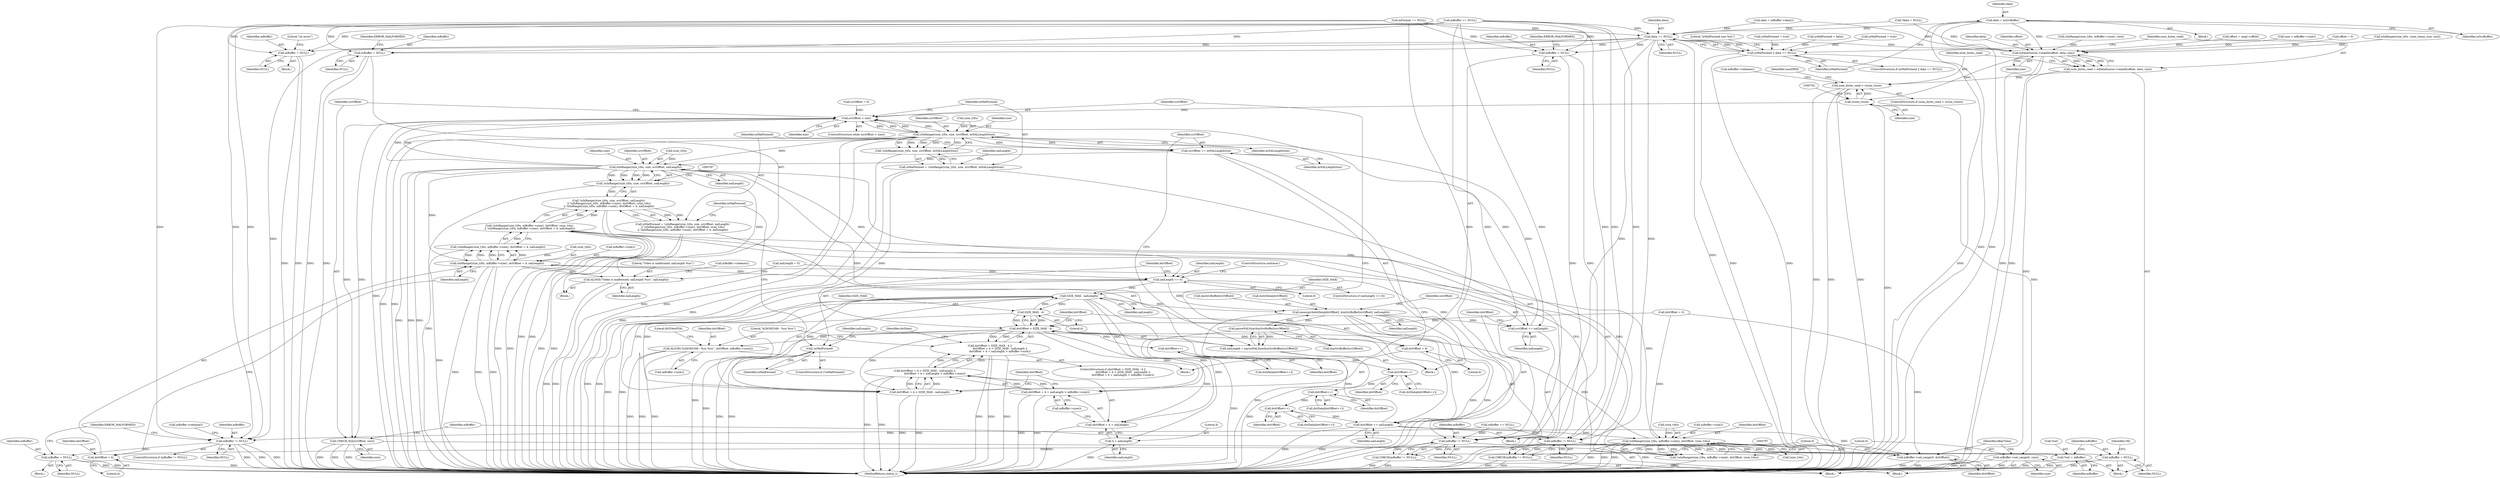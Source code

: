 digraph "0_Android_5403587a74aee2fb57076528c3927851531c8afb@pointer" {
"1000668" [label="(Call,data = mSrcBuffer)"];
"1000674" [label="(Call,data == NULL)"];
"1000672" [label="(Call,isMalFormed || data == NULL)"];
"1000682" [label="(Call,mBuffer != NULL)"];
"1000687" [label="(Call,mBuffer = NULL)"];
"1000694" [label="(Call,mDataSource->readAt(offset, data, size))"];
"1000692" [label="(Call,num_bytes_read = mDataSource->readAt(offset, data, size))"];
"1000699" [label="(Call,num_bytes_read < (ssize_t)size)"];
"1000701" [label="(Call,(ssize_t)size)"];
"1000720" [label="(Call,mBuffer->set_range(0, size))"];
"1000740" [label="(Call,srcOffset < size)"];
"1000747" [label="(Call,isInRange((size_t)0u, size, srcOffset, mNALLengthSize))"];
"1000746" [label="(Call,!isInRange((size_t)0u, size, srcOffset, mNALLengthSize))"];
"1000744" [label="(Call,isMalFormed = !isInRange((size_t)0u, size, srcOffset, mNALLengthSize))"];
"1000759" [label="(Call,!isMalFormed)"];
"1000769" [label="(Call,srcOffset += mNALLengthSize)"];
"1000776" [label="(Call,isInRange((size_t)0u, size, srcOffset, nalLength))"];
"1000775" [label="(Call,!isInRange((size_t)0u, size, srcOffset, nalLength))"];
"1000774" [label="(Call,!isInRange((size_t)0u, size, srcOffset, nalLength)\n || !isInRange((size_t)0u, mBuffer->size(), dstOffset, (size_t)4u)\n || !isInRange((size_t)0u, mBuffer->size(), dstOffset + 4, nalLength))"];
"1000772" [label="(Call,isMalFormed = !isInRange((size_t)0u, size, srcOffset, nalLength)\n || !isInRange((size_t)0u, mBuffer->size(), dstOffset, (size_t)4u)\n || !isInRange((size_t)0u, mBuffer->size(), dstOffset + 4, nalLength))"];
"1000795" [label="(Call,isInRange((size_t)0u, mBuffer->size(), dstOffset + 4, nalLength))"];
"1000794" [label="(Call,!isInRange((size_t)0u, mBuffer->size(), dstOffset + 4, nalLength))"];
"1000783" [label="(Call,!isInRange((size_t)0u, mBuffer->size(), dstOffset, (size_t)4u)\n || !isInRange((size_t)0u, mBuffer->size(), dstOffset + 4, nalLength))"];
"1000807" [label="(Call,ALOGE(\"Video is malformed; nalLength %zu\", nalLength))"];
"1000817" [label="(Call,nalLength == 0)"];
"1000834" [label="(Call,SIZE_MAX - nalLength)"];
"1000826" [label="(Call,SIZE_MAX - 4)"];
"1000824" [label="(Call,dstOffset > SIZE_MAX - 4)"];
"1000823" [label="(Call,dstOffset > SIZE_MAX - 4 ||\n                        dstOffset + 4 > SIZE_MAX - nalLength ||\n                        dstOffset + 4 + nalLength > mBuffer->size())"];
"1000830" [label="(Call,dstOffset + 4 > SIZE_MAX - nalLength)"];
"1000829" [label="(Call,dstOffset + 4 > SIZE_MAX - nalLength ||\n                        dstOffset + 4 + nalLength > mBuffer->size())"];
"1000831" [label="(Call,dstOffset + 4)"];
"1000837" [label="(Call,dstOffset + 4 + nalLength > mBuffer->size())"];
"1000838" [label="(Call,dstOffset + 4 + nalLength)"];
"1000845" [label="(Call,ALOGE(\"b/26365349 : %zu %zu\", dstOffset, mBuffer->size()))"];
"1000861" [label="(Call,dstOffset++)"];
"1000867" [label="(Call,dstOffset++)"];
"1000873" [label="(Call,dstOffset++)"];
"1000879" [label="(Call,dstOffset++)"];
"1000895" [label="(Call,dstOffset += nalLength)"];
"1000785" [label="(Call,isInRange((size_t)0u, mBuffer->size(), dstOffset, (size_t)4u))"];
"1000784" [label="(Call,!isInRange((size_t)0u, mBuffer->size(), dstOffset, (size_t)4u))"];
"1000800" [label="(Call,dstOffset + 4)"];
"1000905" [label="(Call,mBuffer->set_range(0, dstOffset))"];
"1000840" [label="(Call,4 + nalLength)"];
"1000882" [label="(Call,memcpy(&dstData[dstOffset], &mSrcBuffer[srcOffset], nalLength))"];
"1000764" [label="(Call,parseNALSize(&mSrcBuffer[srcOffset]))"];
"1000762" [label="(Call,nalLength = parseNALSize(&mSrcBuffer[srcOffset]))"];
"1000892" [label="(Call,srcOffset += nalLength)"];
"1000898" [label="(Call,CHECK_EQ(srcOffset, size))"];
"1000706" [label="(Call,mBuffer = NULL)"];
"1000717" [label="(Call,mBuffer != NULL)"];
"1000716" [label="(Call,CHECK(mBuffer != NULL))"];
"1000933" [label="(Call,*out = mBuffer)"];
"1000937" [label="(Call,mBuffer = NULL)"];
"1000811" [label="(Call,mBuffer = NULL)"];
"1000853" [label="(Call,mBuffer = NULL)"];
"1000902" [label="(Call,mBuffer != NULL)"];
"1000901" [label="(Call,CHECK(mBuffer != NULL))"];
"1000714" [label="(Identifier,usesDRM)"];
"1000796" [label="(Call,(size_t)0u)"];
"1000717" [label="(Call,mBuffer != NULL)"];
"1000784" [label="(Call,!isInRange((size_t)0u, mBuffer->size(), dstOffset, (size_t)4u))"];
"1000862" [label="(Identifier,dstOffset)"];
"1000741" [label="(Identifier,srcOffset)"];
"1000681" [label="(ControlStructure,if (mBuffer != NULL))"];
"1000827" [label="(Identifier,SIZE_MAX)"];
"1000877" [label="(Call,dstData[dstOffset++])"];
"1000696" [label="(Identifier,data)"];
"1000671" [label="(ControlStructure,if (isMalFormed || data == NULL))"];
"1000695" [label="(Identifier,offset)"];
"1000817" [label="(Call,nalLength == 0)"];
"1000688" [label="(Identifier,mBuffer)"];
"1000636" [label="(Call,data = mBuffer->data())"];
"1000839" [label="(Identifier,dstOffset)"];
"1000855" [label="(Identifier,NULL)"];
"1000747" [label="(Call,isInRange((size_t)0u, size, srcOffset, mNALLengthSize))"];
"1000909" [label="(Identifier,kKeyTime)"];
"1000861" [label="(Call,dstOffset++)"];
"1000608" [label="(Call,*data = NULL)"];
"1000724" [label="(Block,)"];
"1000732" [label="(Call,srcOffset = 0)"];
"1000843" [label="(Call,mBuffer->size())"];
"1000905" [label="(Call,mBuffer->set_range(0, dstOffset))"];
"1000753" [label="(Identifier,mNALLengthSize)"];
"1000867" [label="(Call,dstOffset++)"];
"1000904" [label="(Identifier,NULL)"];
"1000850" [label="(Literal,0x534e4554)"];
"1000780" [label="(Identifier,size)"];
"1000822" [label="(ControlStructure,if (dstOffset > SIZE_MAX - 4 ||\n                        dstOffset + 4 > SIZE_MAX - nalLength ||\n                        dstOffset + 4 + nalLength > mBuffer->size()))"];
"1000762" [label="(Call,nalLength = parseNALSize(&mSrcBuffer[srcOffset]))"];
"1000585" [label="(Block,)"];
"1000818" [label="(Identifier,nalLength)"];
"1000801" [label="(Identifier,dstOffset)"];
"1000893" [label="(Identifier,srcOffset)"];
"1000669" [label="(Identifier,data)"];
"1000800" [label="(Call,dstOffset + 4)"];
"1000821" [label="(ControlStructure,continue;)"];
"1000873" [label="(Call,dstOffset++)"];
"1000906" [label="(Literal,0)"];
"1000887" [label="(Call,&mSrcBuffer[srcOffset])"];
"1000675" [label="(Identifier,data)"];
"1000811" [label="(Call,mBuffer = NULL)"];
"1000685" [label="(Block,)"];
"1000772" [label="(Call,isMalFormed = !isInRange((size_t)0u, size, srcOffset, nalLength)\n || !isInRange((size_t)0u, mBuffer->size(), dstOffset, (size_t)4u)\n || !isInRange((size_t)0u, mBuffer->size(), dstOffset + 4, nalLength))"];
"1000755" [label="(Call,nalLength = 0)"];
"1000834" [label="(Call,SIZE_MAX - nalLength)"];
"1000791" [label="(Call,(size_t)4u)"];
"1000758" [label="(ControlStructure,if (!isMalFormed))"];
"1000897" [label="(Identifier,nalLength)"];
"1000683" [label="(Identifier,mBuffer)"];
"1000942" [label="(MethodReturn,status_t)"];
"1000819" [label="(Literal,0)"];
"1000799" [label="(Call,mBuffer->size())"];
"1000700" [label="(Identifier,num_bytes_read)"];
"1000752" [label="(Identifier,srcOffset)"];
"1000760" [label="(Identifier,isMalFormed)"];
"1000769" [label="(Call,srcOffset += mNALLengthSize)"];
"1000837" [label="(Call,dstOffset + 4 + nalLength > mBuffer->size())"];
"1000883" [label="(Call,&dstData[dstOffset])"];
"1000719" [label="(Identifier,NULL)"];
"1000740" [label="(Call,srcOffset < size)"];
"1000833" [label="(Literal,4)"];
"1000672" [label="(Call,isMalFormed || data == NULL)"];
"1000816" [label="(ControlStructure,if (nalLength == 0))"];
"1000631" [label="(Call,isMalFormed = true)"];
"1000848" [label="(Call,mBuffer->size())"];
"1000765" [label="(Call,&mSrcBuffer[srcOffset])"];
"1000853" [label="(Call,mBuffer = NULL)"];
"1000707" [label="(Identifier,mBuffer)"];
"1000805" [label="(Identifier,isMalFormed)"];
"1000847" [label="(Identifier,dstOffset)"];
"1000836" [label="(Identifier,nalLength)"];
"1000933" [label="(Call,*out = mBuffer)"];
"1000786" [label="(Call,(size_t)0u)"];
"1000682" [label="(Call,mBuffer != NULL)"];
"1000807" [label="(Call,ALOGE(\"Video is malformed; nalLength %zu\", nalLength))"];
"1000644" [label="(Call,mFormat == NULL)"];
"1000830" [label="(Call,dstOffset + 4 > SIZE_MAX - nalLength)"];
"1000748" [label="(Call,(size_t)0u)"];
"1000703" [label="(Identifier,size)"];
"1000670" [label="(Identifier,mSrcBuffer)"];
"1000802" [label="(Literal,4)"];
"1000624" [label="(Call,isInRange((size_t)0u, mBuffer->size(), size))"];
"1000941" [label="(Identifier,OK)"];
"1000835" [label="(Identifier,SIZE_MAX)"];
"1000854" [label="(Identifier,mBuffer)"];
"1000785" [label="(Call,isInRange((size_t)0u, mBuffer->size(), dstOffset, (size_t)4u))"];
"1000789" [label="(Call,mBuffer->size())"];
"1000794" [label="(Call,!isInRange((size_t)0u, mBuffer->size(), dstOffset + 4, nalLength))"];
"1000845" [label="(Call,ALOGE(\"b/26365349 : %zu %zu\", dstOffset, mBuffer->size()))"];
"1000859" [label="(Call,dstData[dstOffset++])"];
"1000894" [label="(Identifier,nalLength)"];
"1000901" [label="(Call,CHECK(mBuffer != NULL))"];
"1000721" [label="(Literal,0)"];
"1000874" [label="(Identifier,dstOffset)"];
"1000783" [label="(Call,!isInRange((size_t)0u, mBuffer->size(), dstOffset, (size_t)4u)\n || !isInRange((size_t)0u, mBuffer->size(), dstOffset + 4, nalLength))"];
"1000891" [label="(Identifier,nalLength)"];
"1000771" [label="(Identifier,mNALLengthSize)"];
"1000938" [label="(Identifier,mBuffer)"];
"1000710" [label="(Literal,\"i/o error\")"];
"1000763" [label="(Identifier,nalLength)"];
"1000936" [label="(Identifier,mBuffer)"];
"1000813" [label="(Identifier,NULL)"];
"1000810" [label="(Call,mBuffer->release())"];
"1000781" [label="(Identifier,srcOffset)"];
"1000303" [label="(Call,offset = smpl->offset)"];
"1000840" [label="(Call,4 + nalLength)"];
"1000761" [label="(Block,)"];
"1000934" [label="(Call,*out)"];
"1000880" [label="(Identifier,dstOffset)"];
"1000742" [label="(Identifier,size)"];
"1000902" [label="(Call,mBuffer != NULL)"];
"1000722" [label="(Identifier,size)"];
"1000829" [label="(Call,dstOffset + 4 > SIZE_MAX - nalLength ||\n                        dstOffset + 4 + nalLength > mBuffer->size())"];
"1000777" [label="(Call,(size_t)0u)"];
"1000939" [label="(Identifier,NULL)"];
"1000795" [label="(Call,isInRange((size_t)0u, mBuffer->size(), dstOffset + 4, nalLength))"];
"1000744" [label="(Call,isMalFormed = !isInRange((size_t)0u, size, srcOffset, mNALLengthSize))"];
"1000826" [label="(Call,SIZE_MAX - 4)"];
"1000776" [label="(Call,isInRange((size_t)0u, size, srcOffset, nalLength))"];
"1000860" [label="(Identifier,dstData)"];
"1000841" [label="(Literal,4)"];
"1000706" [label="(Call,mBuffer = NULL)"];
"1000699" [label="(Call,num_bytes_read < (ssize_t)size)"];
"1000937" [label="(Call,mBuffer = NULL)"];
"1000809" [label="(Identifier,nalLength)"];
"1000679" [label="(Literal,\"isMalFormed size %zu\")"];
"1000692" [label="(Call,num_bytes_read = mDataSource->readAt(offset, data, size))"];
"1000347" [label="(Call,size > mBuffer->size())"];
"1000896" [label="(Identifier,dstOffset)"];
"1000689" [label="(Identifier,NULL)"];
"1000704" [label="(Block,)"];
"1000715" [label="(Block,)"];
"1000684" [label="(Identifier,NULL)"];
"1000745" [label="(Identifier,isMalFormed)"];
"1000815" [label="(Identifier,ERROR_MALFORMED)"];
"1000705" [label="(Call,mBuffer->release())"];
"1000838" [label="(Call,dstOffset + 4 + nalLength)"];
"1000663" [label="(Call,isMalFormed = true)"];
"1000774" [label="(Call,!isInRange((size_t)0u, size, srcOffset, nalLength)\n || !isInRange((size_t)0u, mBuffer->size(), dstOffset, (size_t)4u)\n || !isInRange((size_t)0u, mBuffer->size(), dstOffset + 4, nalLength))"];
"1000825" [label="(Identifier,dstOffset)"];
"1000686" [label="(Call,mBuffer->release())"];
"1000708" [label="(Identifier,NULL)"];
"1000865" [label="(Call,dstData[dstOffset++])"];
"1000697" [label="(Identifier,size)"];
"1000756" [label="(Identifier,nalLength)"];
"1000759" [label="(Call,!isMalFormed)"];
"1000612" [label="(Call,isMalFormed = false)"];
"1000667" [label="(Block,)"];
"1000674" [label="(Call,data == NULL)"];
"1000846" [label="(Literal,\"b/26365349 : %zu %zu\")"];
"1000691" [label="(Identifier,ERROR_MALFORMED)"];
"1000842" [label="(Identifier,nalLength)"];
"1000903" [label="(Identifier,mBuffer)"];
"1000693" [label="(Identifier,num_bytes_read)"];
"1000739" [label="(ControlStructure,while (srcOffset < size))"];
"1000828" [label="(Literal,4)"];
"1000718" [label="(Identifier,mBuffer)"];
"1000857" [label="(Identifier,ERROR_MALFORMED)"];
"1000803" [label="(Identifier,nalLength)"];
"1000900" [label="(Identifier,size)"];
"1000868" [label="(Identifier,dstOffset)"];
"1000775" [label="(Call,!isInRange((size_t)0u, size, srcOffset, nalLength))"];
"1000694" [label="(Call,mDataSource->readAt(offset, data, size))"];
"1000701" [label="(Call,(ssize_t)size)"];
"1000698" [label="(ControlStructure,if (num_bytes_read < (ssize_t)size))"];
"1000871" [label="(Call,dstData[dstOffset++])"];
"1000751" [label="(Identifier,size)"];
"1000898" [label="(Call,CHECK_EQ(srcOffset, size))"];
"1000716" [label="(Call,CHECK(mBuffer != NULL))"];
"1000824" [label="(Call,dstOffset > SIZE_MAX - 4)"];
"1000743" [label="(Block,)"];
"1000879" [label="(Call,dstOffset++)"];
"1000892" [label="(Call,srcOffset += nalLength)"];
"1000907" [label="(Identifier,dstOffset)"];
"1000782" [label="(Identifier,nalLength)"];
"1000895" [label="(Call,dstOffset += nalLength)"];
"1000764" [label="(Call,parseNALSize(&mSrcBuffer[srcOffset]))"];
"1000255" [label="(Call,mBuffer == NULL)"];
"1000882" [label="(Call,memcpy(&dstData[dstOffset], &mSrcBuffer[srcOffset], nalLength))"];
"1000676" [label="(Identifier,NULL)"];
"1000790" [label="(Identifier,dstOffset)"];
"1000831" [label="(Call,dstOffset + 4)"];
"1000808" [label="(Literal,\"Video is malformed; nalLength %zu\")"];
"1000806" [label="(Block,)"];
"1000620" [label="(Call,mBuffer == NULL)"];
"1000238" [label="(Call,offset = 0)"];
"1000823" [label="(Call,dstOffset > SIZE_MAX - 4 ||\n                        dstOffset + 4 > SIZE_MAX - nalLength ||\n                        dstOffset + 4 + nalLength > mBuffer->size())"];
"1000654" [label="(Call,isInRange((size_t)0u, (size_t)max_size, size))"];
"1000746" [label="(Call,!isInRange((size_t)0u, size, srcOffset, mNALLengthSize))"];
"1000812" [label="(Identifier,mBuffer)"];
"1000832" [label="(Identifier,dstOffset)"];
"1000673" [label="(Identifier,isMalFormed)"];
"1000736" [label="(Call,dstOffset = 0)"];
"1000668" [label="(Call,data = mSrcBuffer)"];
"1000844" [label="(Block,)"];
"1000770" [label="(Identifier,srcOffset)"];
"1000899" [label="(Identifier,srcOffset)"];
"1000773" [label="(Identifier,isMalFormed)"];
"1000687" [label="(Call,mBuffer = NULL)"];
"1000720" [label="(Call,mBuffer->set_range(0, size))"];
"1000668" -> "1000667"  [label="AST: "];
"1000668" -> "1000670"  [label="CFG: "];
"1000669" -> "1000668"  [label="AST: "];
"1000670" -> "1000668"  [label="AST: "];
"1000673" -> "1000668"  [label="CFG: "];
"1000668" -> "1000942"  [label="DDG: "];
"1000668" -> "1000942"  [label="DDG: "];
"1000668" -> "1000674"  [label="DDG: "];
"1000668" -> "1000694"  [label="DDG: "];
"1000674" -> "1000672"  [label="AST: "];
"1000674" -> "1000676"  [label="CFG: "];
"1000675" -> "1000674"  [label="AST: "];
"1000676" -> "1000674"  [label="AST: "];
"1000672" -> "1000674"  [label="CFG: "];
"1000674" -> "1000942"  [label="DDG: "];
"1000674" -> "1000672"  [label="DDG: "];
"1000674" -> "1000672"  [label="DDG: "];
"1000636" -> "1000674"  [label="DDG: "];
"1000608" -> "1000674"  [label="DDG: "];
"1000620" -> "1000674"  [label="DDG: "];
"1000644" -> "1000674"  [label="DDG: "];
"1000674" -> "1000682"  [label="DDG: "];
"1000674" -> "1000694"  [label="DDG: "];
"1000674" -> "1000706"  [label="DDG: "];
"1000674" -> "1000717"  [label="DDG: "];
"1000674" -> "1000811"  [label="DDG: "];
"1000674" -> "1000853"  [label="DDG: "];
"1000674" -> "1000902"  [label="DDG: "];
"1000672" -> "1000671"  [label="AST: "];
"1000672" -> "1000673"  [label="CFG: "];
"1000673" -> "1000672"  [label="AST: "];
"1000679" -> "1000672"  [label="CFG: "];
"1000693" -> "1000672"  [label="CFG: "];
"1000672" -> "1000942"  [label="DDG: "];
"1000672" -> "1000942"  [label="DDG: "];
"1000672" -> "1000942"  [label="DDG: "];
"1000631" -> "1000672"  [label="DDG: "];
"1000663" -> "1000672"  [label="DDG: "];
"1000612" -> "1000672"  [label="DDG: "];
"1000682" -> "1000681"  [label="AST: "];
"1000682" -> "1000684"  [label="CFG: "];
"1000683" -> "1000682"  [label="AST: "];
"1000684" -> "1000682"  [label="AST: "];
"1000686" -> "1000682"  [label="CFG: "];
"1000691" -> "1000682"  [label="CFG: "];
"1000682" -> "1000942"  [label="DDG: "];
"1000682" -> "1000942"  [label="DDG: "];
"1000682" -> "1000942"  [label="DDG: "];
"1000620" -> "1000682"  [label="DDG: "];
"1000620" -> "1000682"  [label="DDG: "];
"1000255" -> "1000682"  [label="DDG: "];
"1000644" -> "1000682"  [label="DDG: "];
"1000682" -> "1000687"  [label="DDG: "];
"1000687" -> "1000685"  [label="AST: "];
"1000687" -> "1000689"  [label="CFG: "];
"1000688" -> "1000687"  [label="AST: "];
"1000689" -> "1000687"  [label="AST: "];
"1000691" -> "1000687"  [label="CFG: "];
"1000687" -> "1000942"  [label="DDG: "];
"1000687" -> "1000942"  [label="DDG: "];
"1000694" -> "1000692"  [label="AST: "];
"1000694" -> "1000697"  [label="CFG: "];
"1000695" -> "1000694"  [label="AST: "];
"1000696" -> "1000694"  [label="AST: "];
"1000697" -> "1000694"  [label="AST: "];
"1000692" -> "1000694"  [label="CFG: "];
"1000694" -> "1000942"  [label="DDG: "];
"1000694" -> "1000942"  [label="DDG: "];
"1000694" -> "1000692"  [label="DDG: "];
"1000694" -> "1000692"  [label="DDG: "];
"1000694" -> "1000692"  [label="DDG: "];
"1000238" -> "1000694"  [label="DDG: "];
"1000303" -> "1000694"  [label="DDG: "];
"1000636" -> "1000694"  [label="DDG: "];
"1000608" -> "1000694"  [label="DDG: "];
"1000624" -> "1000694"  [label="DDG: "];
"1000654" -> "1000694"  [label="DDG: "];
"1000347" -> "1000694"  [label="DDG: "];
"1000694" -> "1000701"  [label="DDG: "];
"1000692" -> "1000585"  [label="AST: "];
"1000693" -> "1000692"  [label="AST: "];
"1000700" -> "1000692"  [label="CFG: "];
"1000692" -> "1000942"  [label="DDG: "];
"1000692" -> "1000699"  [label="DDG: "];
"1000699" -> "1000698"  [label="AST: "];
"1000699" -> "1000701"  [label="CFG: "];
"1000700" -> "1000699"  [label="AST: "];
"1000701" -> "1000699"  [label="AST: "];
"1000705" -> "1000699"  [label="CFG: "];
"1000714" -> "1000699"  [label="CFG: "];
"1000699" -> "1000942"  [label="DDG: "];
"1000699" -> "1000942"  [label="DDG: "];
"1000699" -> "1000942"  [label="DDG: "];
"1000701" -> "1000699"  [label="DDG: "];
"1000701" -> "1000703"  [label="CFG: "];
"1000702" -> "1000701"  [label="AST: "];
"1000703" -> "1000701"  [label="AST: "];
"1000701" -> "1000942"  [label="DDG: "];
"1000701" -> "1000720"  [label="DDG: "];
"1000701" -> "1000740"  [label="DDG: "];
"1000720" -> "1000715"  [label="AST: "];
"1000720" -> "1000722"  [label="CFG: "];
"1000721" -> "1000720"  [label="AST: "];
"1000722" -> "1000720"  [label="AST: "];
"1000909" -> "1000720"  [label="CFG: "];
"1000720" -> "1000942"  [label="DDG: "];
"1000720" -> "1000942"  [label="DDG: "];
"1000740" -> "1000739"  [label="AST: "];
"1000740" -> "1000742"  [label="CFG: "];
"1000741" -> "1000740"  [label="AST: "];
"1000742" -> "1000740"  [label="AST: "];
"1000745" -> "1000740"  [label="CFG: "];
"1000899" -> "1000740"  [label="CFG: "];
"1000740" -> "1000942"  [label="DDG: "];
"1000892" -> "1000740"  [label="DDG: "];
"1000776" -> "1000740"  [label="DDG: "];
"1000776" -> "1000740"  [label="DDG: "];
"1000747" -> "1000740"  [label="DDG: "];
"1000747" -> "1000740"  [label="DDG: "];
"1000732" -> "1000740"  [label="DDG: "];
"1000740" -> "1000747"  [label="DDG: "];
"1000740" -> "1000747"  [label="DDG: "];
"1000740" -> "1000898"  [label="DDG: "];
"1000740" -> "1000898"  [label="DDG: "];
"1000747" -> "1000746"  [label="AST: "];
"1000747" -> "1000753"  [label="CFG: "];
"1000748" -> "1000747"  [label="AST: "];
"1000751" -> "1000747"  [label="AST: "];
"1000752" -> "1000747"  [label="AST: "];
"1000753" -> "1000747"  [label="AST: "];
"1000746" -> "1000747"  [label="CFG: "];
"1000747" -> "1000942"  [label="DDG: "];
"1000747" -> "1000942"  [label="DDG: "];
"1000747" -> "1000942"  [label="DDG: "];
"1000747" -> "1000942"  [label="DDG: "];
"1000747" -> "1000746"  [label="DDG: "];
"1000747" -> "1000746"  [label="DDG: "];
"1000747" -> "1000746"  [label="DDG: "];
"1000747" -> "1000746"  [label="DDG: "];
"1000748" -> "1000747"  [label="DDG: "];
"1000747" -> "1000769"  [label="DDG: "];
"1000747" -> "1000769"  [label="DDG: "];
"1000747" -> "1000776"  [label="DDG: "];
"1000747" -> "1000892"  [label="DDG: "];
"1000746" -> "1000744"  [label="AST: "];
"1000744" -> "1000746"  [label="CFG: "];
"1000746" -> "1000942"  [label="DDG: "];
"1000746" -> "1000744"  [label="DDG: "];
"1000744" -> "1000743"  [label="AST: "];
"1000745" -> "1000744"  [label="AST: "];
"1000756" -> "1000744"  [label="CFG: "];
"1000744" -> "1000942"  [label="DDG: "];
"1000744" -> "1000759"  [label="DDG: "];
"1000759" -> "1000758"  [label="AST: "];
"1000759" -> "1000760"  [label="CFG: "];
"1000760" -> "1000759"  [label="AST: "];
"1000763" -> "1000759"  [label="CFG: "];
"1000805" -> "1000759"  [label="CFG: "];
"1000759" -> "1000942"  [label="DDG: "];
"1000759" -> "1000942"  [label="DDG: "];
"1000769" -> "1000761"  [label="AST: "];
"1000769" -> "1000771"  [label="CFG: "];
"1000770" -> "1000769"  [label="AST: "];
"1000771" -> "1000769"  [label="AST: "];
"1000773" -> "1000769"  [label="CFG: "];
"1000769" -> "1000942"  [label="DDG: "];
"1000769" -> "1000776"  [label="DDG: "];
"1000776" -> "1000775"  [label="AST: "];
"1000776" -> "1000782"  [label="CFG: "];
"1000777" -> "1000776"  [label="AST: "];
"1000780" -> "1000776"  [label="AST: "];
"1000781" -> "1000776"  [label="AST: "];
"1000782" -> "1000776"  [label="AST: "];
"1000775" -> "1000776"  [label="CFG: "];
"1000776" -> "1000942"  [label="DDG: "];
"1000776" -> "1000942"  [label="DDG: "];
"1000776" -> "1000942"  [label="DDG: "];
"1000776" -> "1000775"  [label="DDG: "];
"1000776" -> "1000775"  [label="DDG: "];
"1000776" -> "1000775"  [label="DDG: "];
"1000776" -> "1000775"  [label="DDG: "];
"1000777" -> "1000776"  [label="DDG: "];
"1000762" -> "1000776"  [label="DDG: "];
"1000776" -> "1000795"  [label="DDG: "];
"1000776" -> "1000807"  [label="DDG: "];
"1000776" -> "1000817"  [label="DDG: "];
"1000776" -> "1000892"  [label="DDG: "];
"1000775" -> "1000774"  [label="AST: "];
"1000787" -> "1000775"  [label="CFG: "];
"1000774" -> "1000775"  [label="CFG: "];
"1000775" -> "1000942"  [label="DDG: "];
"1000775" -> "1000774"  [label="DDG: "];
"1000774" -> "1000772"  [label="AST: "];
"1000774" -> "1000783"  [label="CFG: "];
"1000783" -> "1000774"  [label="AST: "];
"1000772" -> "1000774"  [label="CFG: "];
"1000774" -> "1000942"  [label="DDG: "];
"1000774" -> "1000942"  [label="DDG: "];
"1000774" -> "1000772"  [label="DDG: "];
"1000774" -> "1000772"  [label="DDG: "];
"1000783" -> "1000774"  [label="DDG: "];
"1000783" -> "1000774"  [label="DDG: "];
"1000772" -> "1000761"  [label="AST: "];
"1000773" -> "1000772"  [label="AST: "];
"1000805" -> "1000772"  [label="CFG: "];
"1000772" -> "1000942"  [label="DDG: "];
"1000772" -> "1000942"  [label="DDG: "];
"1000795" -> "1000794"  [label="AST: "];
"1000795" -> "1000803"  [label="CFG: "];
"1000796" -> "1000795"  [label="AST: "];
"1000799" -> "1000795"  [label="AST: "];
"1000800" -> "1000795"  [label="AST: "];
"1000803" -> "1000795"  [label="AST: "];
"1000794" -> "1000795"  [label="CFG: "];
"1000795" -> "1000942"  [label="DDG: "];
"1000795" -> "1000942"  [label="DDG: "];
"1000795" -> "1000942"  [label="DDG: "];
"1000795" -> "1000794"  [label="DDG: "];
"1000795" -> "1000794"  [label="DDG: "];
"1000795" -> "1000794"  [label="DDG: "];
"1000795" -> "1000794"  [label="DDG: "];
"1000796" -> "1000795"  [label="DDG: "];
"1000785" -> "1000795"  [label="DDG: "];
"1000795" -> "1000807"  [label="DDG: "];
"1000795" -> "1000817"  [label="DDG: "];
"1000794" -> "1000783"  [label="AST: "];
"1000783" -> "1000794"  [label="CFG: "];
"1000794" -> "1000942"  [label="DDG: "];
"1000794" -> "1000783"  [label="DDG: "];
"1000783" -> "1000784"  [label="CFG: "];
"1000784" -> "1000783"  [label="AST: "];
"1000783" -> "1000942"  [label="DDG: "];
"1000783" -> "1000942"  [label="DDG: "];
"1000784" -> "1000783"  [label="DDG: "];
"1000807" -> "1000806"  [label="AST: "];
"1000807" -> "1000809"  [label="CFG: "];
"1000808" -> "1000807"  [label="AST: "];
"1000809" -> "1000807"  [label="AST: "];
"1000810" -> "1000807"  [label="CFG: "];
"1000807" -> "1000942"  [label="DDG: "];
"1000807" -> "1000942"  [label="DDG: "];
"1000755" -> "1000807"  [label="DDG: "];
"1000817" -> "1000816"  [label="AST: "];
"1000817" -> "1000819"  [label="CFG: "];
"1000818" -> "1000817"  [label="AST: "];
"1000819" -> "1000817"  [label="AST: "];
"1000821" -> "1000817"  [label="CFG: "];
"1000825" -> "1000817"  [label="CFG: "];
"1000817" -> "1000942"  [label="DDG: "];
"1000817" -> "1000942"  [label="DDG: "];
"1000755" -> "1000817"  [label="DDG: "];
"1000817" -> "1000834"  [label="DDG: "];
"1000817" -> "1000882"  [label="DDG: "];
"1000834" -> "1000830"  [label="AST: "];
"1000834" -> "1000836"  [label="CFG: "];
"1000835" -> "1000834"  [label="AST: "];
"1000836" -> "1000834"  [label="AST: "];
"1000830" -> "1000834"  [label="CFG: "];
"1000834" -> "1000942"  [label="DDG: "];
"1000834" -> "1000942"  [label="DDG: "];
"1000834" -> "1000826"  [label="DDG: "];
"1000834" -> "1000830"  [label="DDG: "];
"1000834" -> "1000830"  [label="DDG: "];
"1000826" -> "1000834"  [label="DDG: "];
"1000834" -> "1000837"  [label="DDG: "];
"1000834" -> "1000838"  [label="DDG: "];
"1000834" -> "1000840"  [label="DDG: "];
"1000834" -> "1000882"  [label="DDG: "];
"1000826" -> "1000824"  [label="AST: "];
"1000826" -> "1000828"  [label="CFG: "];
"1000827" -> "1000826"  [label="AST: "];
"1000828" -> "1000826"  [label="AST: "];
"1000824" -> "1000826"  [label="CFG: "];
"1000826" -> "1000942"  [label="DDG: "];
"1000826" -> "1000824"  [label="DDG: "];
"1000826" -> "1000824"  [label="DDG: "];
"1000824" -> "1000823"  [label="AST: "];
"1000825" -> "1000824"  [label="AST: "];
"1000832" -> "1000824"  [label="CFG: "];
"1000823" -> "1000824"  [label="CFG: "];
"1000824" -> "1000942"  [label="DDG: "];
"1000824" -> "1000823"  [label="DDG: "];
"1000824" -> "1000823"  [label="DDG: "];
"1000785" -> "1000824"  [label="DDG: "];
"1000736" -> "1000824"  [label="DDG: "];
"1000895" -> "1000824"  [label="DDG: "];
"1000824" -> "1000830"  [label="DDG: "];
"1000824" -> "1000831"  [label="DDG: "];
"1000824" -> "1000837"  [label="DDG: "];
"1000824" -> "1000838"  [label="DDG: "];
"1000824" -> "1000845"  [label="DDG: "];
"1000824" -> "1000861"  [label="DDG: "];
"1000823" -> "1000822"  [label="AST: "];
"1000823" -> "1000829"  [label="CFG: "];
"1000829" -> "1000823"  [label="AST: "];
"1000846" -> "1000823"  [label="CFG: "];
"1000860" -> "1000823"  [label="CFG: "];
"1000823" -> "1000942"  [label="DDG: "];
"1000823" -> "1000942"  [label="DDG: "];
"1000823" -> "1000942"  [label="DDG: "];
"1000829" -> "1000823"  [label="DDG: "];
"1000829" -> "1000823"  [label="DDG: "];
"1000830" -> "1000829"  [label="AST: "];
"1000831" -> "1000830"  [label="AST: "];
"1000839" -> "1000830"  [label="CFG: "];
"1000829" -> "1000830"  [label="CFG: "];
"1000830" -> "1000942"  [label="DDG: "];
"1000830" -> "1000942"  [label="DDG: "];
"1000830" -> "1000829"  [label="DDG: "];
"1000830" -> "1000829"  [label="DDG: "];
"1000829" -> "1000837"  [label="CFG: "];
"1000837" -> "1000829"  [label="AST: "];
"1000829" -> "1000942"  [label="DDG: "];
"1000829" -> "1000942"  [label="DDG: "];
"1000837" -> "1000829"  [label="DDG: "];
"1000837" -> "1000829"  [label="DDG: "];
"1000831" -> "1000833"  [label="CFG: "];
"1000832" -> "1000831"  [label="AST: "];
"1000833" -> "1000831"  [label="AST: "];
"1000835" -> "1000831"  [label="CFG: "];
"1000837" -> "1000843"  [label="CFG: "];
"1000838" -> "1000837"  [label="AST: "];
"1000843" -> "1000837"  [label="AST: "];
"1000837" -> "1000942"  [label="DDG: "];
"1000837" -> "1000942"  [label="DDG: "];
"1000838" -> "1000840"  [label="CFG: "];
"1000839" -> "1000838"  [label="AST: "];
"1000840" -> "1000838"  [label="AST: "];
"1000843" -> "1000838"  [label="CFG: "];
"1000838" -> "1000942"  [label="DDG: "];
"1000845" -> "1000844"  [label="AST: "];
"1000845" -> "1000848"  [label="CFG: "];
"1000846" -> "1000845"  [label="AST: "];
"1000847" -> "1000845"  [label="AST: "];
"1000848" -> "1000845"  [label="AST: "];
"1000850" -> "1000845"  [label="CFG: "];
"1000845" -> "1000942"  [label="DDG: "];
"1000845" -> "1000942"  [label="DDG: "];
"1000845" -> "1000942"  [label="DDG: "];
"1000861" -> "1000859"  [label="AST: "];
"1000861" -> "1000862"  [label="CFG: "];
"1000862" -> "1000861"  [label="AST: "];
"1000859" -> "1000861"  [label="CFG: "];
"1000861" -> "1000867"  [label="DDG: "];
"1000867" -> "1000865"  [label="AST: "];
"1000867" -> "1000868"  [label="CFG: "];
"1000868" -> "1000867"  [label="AST: "];
"1000865" -> "1000867"  [label="CFG: "];
"1000867" -> "1000873"  [label="DDG: "];
"1000873" -> "1000871"  [label="AST: "];
"1000873" -> "1000874"  [label="CFG: "];
"1000874" -> "1000873"  [label="AST: "];
"1000871" -> "1000873"  [label="CFG: "];
"1000873" -> "1000879"  [label="DDG: "];
"1000879" -> "1000877"  [label="AST: "];
"1000879" -> "1000880"  [label="CFG: "];
"1000880" -> "1000879"  [label="AST: "];
"1000877" -> "1000879"  [label="CFG: "];
"1000879" -> "1000895"  [label="DDG: "];
"1000895" -> "1000743"  [label="AST: "];
"1000895" -> "1000897"  [label="CFG: "];
"1000896" -> "1000895"  [label="AST: "];
"1000897" -> "1000895"  [label="AST: "];
"1000741" -> "1000895"  [label="CFG: "];
"1000895" -> "1000942"  [label="DDG: "];
"1000895" -> "1000942"  [label="DDG: "];
"1000895" -> "1000785"  [label="DDG: "];
"1000882" -> "1000895"  [label="DDG: "];
"1000895" -> "1000905"  [label="DDG: "];
"1000785" -> "1000784"  [label="AST: "];
"1000785" -> "1000791"  [label="CFG: "];
"1000786" -> "1000785"  [label="AST: "];
"1000789" -> "1000785"  [label="AST: "];
"1000790" -> "1000785"  [label="AST: "];
"1000791" -> "1000785"  [label="AST: "];
"1000784" -> "1000785"  [label="CFG: "];
"1000785" -> "1000942"  [label="DDG: "];
"1000785" -> "1000942"  [label="DDG: "];
"1000785" -> "1000942"  [label="DDG: "];
"1000785" -> "1000942"  [label="DDG: "];
"1000785" -> "1000784"  [label="DDG: "];
"1000785" -> "1000784"  [label="DDG: "];
"1000785" -> "1000784"  [label="DDG: "];
"1000785" -> "1000784"  [label="DDG: "];
"1000786" -> "1000785"  [label="DDG: "];
"1000736" -> "1000785"  [label="DDG: "];
"1000791" -> "1000785"  [label="DDG: "];
"1000785" -> "1000800"  [label="DDG: "];
"1000785" -> "1000905"  [label="DDG: "];
"1000797" -> "1000784"  [label="CFG: "];
"1000784" -> "1000942"  [label="DDG: "];
"1000800" -> "1000802"  [label="CFG: "];
"1000801" -> "1000800"  [label="AST: "];
"1000802" -> "1000800"  [label="AST: "];
"1000803" -> "1000800"  [label="CFG: "];
"1000800" -> "1000942"  [label="DDG: "];
"1000905" -> "1000724"  [label="AST: "];
"1000905" -> "1000907"  [label="CFG: "];
"1000906" -> "1000905"  [label="AST: "];
"1000907" -> "1000905"  [label="AST: "];
"1000909" -> "1000905"  [label="CFG: "];
"1000905" -> "1000942"  [label="DDG: "];
"1000905" -> "1000942"  [label="DDG: "];
"1000736" -> "1000905"  [label="DDG: "];
"1000840" -> "1000842"  [label="CFG: "];
"1000841" -> "1000840"  [label="AST: "];
"1000842" -> "1000840"  [label="AST: "];
"1000840" -> "1000942"  [label="DDG: "];
"1000882" -> "1000743"  [label="AST: "];
"1000882" -> "1000891"  [label="CFG: "];
"1000883" -> "1000882"  [label="AST: "];
"1000887" -> "1000882"  [label="AST: "];
"1000891" -> "1000882"  [label="AST: "];
"1000893" -> "1000882"  [label="CFG: "];
"1000882" -> "1000942"  [label="DDG: "];
"1000882" -> "1000942"  [label="DDG: "];
"1000882" -> "1000942"  [label="DDG: "];
"1000882" -> "1000764"  [label="DDG: "];
"1000764" -> "1000882"  [label="DDG: "];
"1000882" -> "1000892"  [label="DDG: "];
"1000764" -> "1000762"  [label="AST: "];
"1000764" -> "1000765"  [label="CFG: "];
"1000765" -> "1000764"  [label="AST: "];
"1000762" -> "1000764"  [label="CFG: "];
"1000764" -> "1000942"  [label="DDG: "];
"1000764" -> "1000762"  [label="DDG: "];
"1000762" -> "1000761"  [label="AST: "];
"1000763" -> "1000762"  [label="AST: "];
"1000770" -> "1000762"  [label="CFG: "];
"1000762" -> "1000942"  [label="DDG: "];
"1000892" -> "1000743"  [label="AST: "];
"1000892" -> "1000894"  [label="CFG: "];
"1000893" -> "1000892"  [label="AST: "];
"1000894" -> "1000892"  [label="AST: "];
"1000896" -> "1000892"  [label="CFG: "];
"1000898" -> "1000724"  [label="AST: "];
"1000898" -> "1000900"  [label="CFG: "];
"1000899" -> "1000898"  [label="AST: "];
"1000900" -> "1000898"  [label="AST: "];
"1000903" -> "1000898"  [label="CFG: "];
"1000898" -> "1000942"  [label="DDG: "];
"1000898" -> "1000942"  [label="DDG: "];
"1000898" -> "1000942"  [label="DDG: "];
"1000706" -> "1000704"  [label="AST: "];
"1000706" -> "1000708"  [label="CFG: "];
"1000707" -> "1000706"  [label="AST: "];
"1000708" -> "1000706"  [label="AST: "];
"1000710" -> "1000706"  [label="CFG: "];
"1000706" -> "1000942"  [label="DDG: "];
"1000706" -> "1000942"  [label="DDG: "];
"1000620" -> "1000706"  [label="DDG: "];
"1000644" -> "1000706"  [label="DDG: "];
"1000717" -> "1000716"  [label="AST: "];
"1000717" -> "1000719"  [label="CFG: "];
"1000718" -> "1000717"  [label="AST: "];
"1000719" -> "1000717"  [label="AST: "];
"1000716" -> "1000717"  [label="CFG: "];
"1000717" -> "1000716"  [label="DDG: "];
"1000717" -> "1000716"  [label="DDG: "];
"1000620" -> "1000717"  [label="DDG: "];
"1000620" -> "1000717"  [label="DDG: "];
"1000255" -> "1000717"  [label="DDG: "];
"1000644" -> "1000717"  [label="DDG: "];
"1000717" -> "1000933"  [label="DDG: "];
"1000717" -> "1000937"  [label="DDG: "];
"1000716" -> "1000715"  [label="AST: "];
"1000721" -> "1000716"  [label="CFG: "];
"1000716" -> "1000942"  [label="DDG: "];
"1000716" -> "1000942"  [label="DDG: "];
"1000933" -> "1000585"  [label="AST: "];
"1000933" -> "1000936"  [label="CFG: "];
"1000934" -> "1000933"  [label="AST: "];
"1000936" -> "1000933"  [label="AST: "];
"1000938" -> "1000933"  [label="CFG: "];
"1000933" -> "1000942"  [label="DDG: "];
"1000902" -> "1000933"  [label="DDG: "];
"1000937" -> "1000585"  [label="AST: "];
"1000937" -> "1000939"  [label="CFG: "];
"1000938" -> "1000937"  [label="AST: "];
"1000939" -> "1000937"  [label="AST: "];
"1000941" -> "1000937"  [label="CFG: "];
"1000937" -> "1000942"  [label="DDG: "];
"1000937" -> "1000942"  [label="DDG: "];
"1000902" -> "1000937"  [label="DDG: "];
"1000811" -> "1000806"  [label="AST: "];
"1000811" -> "1000813"  [label="CFG: "];
"1000812" -> "1000811"  [label="AST: "];
"1000813" -> "1000811"  [label="AST: "];
"1000815" -> "1000811"  [label="CFG: "];
"1000811" -> "1000942"  [label="DDG: "];
"1000811" -> "1000942"  [label="DDG: "];
"1000620" -> "1000811"  [label="DDG: "];
"1000644" -> "1000811"  [label="DDG: "];
"1000853" -> "1000844"  [label="AST: "];
"1000853" -> "1000855"  [label="CFG: "];
"1000854" -> "1000853"  [label="AST: "];
"1000855" -> "1000853"  [label="AST: "];
"1000857" -> "1000853"  [label="CFG: "];
"1000853" -> "1000942"  [label="DDG: "];
"1000853" -> "1000942"  [label="DDG: "];
"1000620" -> "1000853"  [label="DDG: "];
"1000644" -> "1000853"  [label="DDG: "];
"1000902" -> "1000901"  [label="AST: "];
"1000902" -> "1000904"  [label="CFG: "];
"1000903" -> "1000902"  [label="AST: "];
"1000904" -> "1000902"  [label="AST: "];
"1000901" -> "1000902"  [label="CFG: "];
"1000902" -> "1000901"  [label="DDG: "];
"1000902" -> "1000901"  [label="DDG: "];
"1000620" -> "1000902"  [label="DDG: "];
"1000620" -> "1000902"  [label="DDG: "];
"1000255" -> "1000902"  [label="DDG: "];
"1000644" -> "1000902"  [label="DDG: "];
"1000901" -> "1000724"  [label="AST: "];
"1000906" -> "1000901"  [label="CFG: "];
"1000901" -> "1000942"  [label="DDG: "];
"1000901" -> "1000942"  [label="DDG: "];
}
